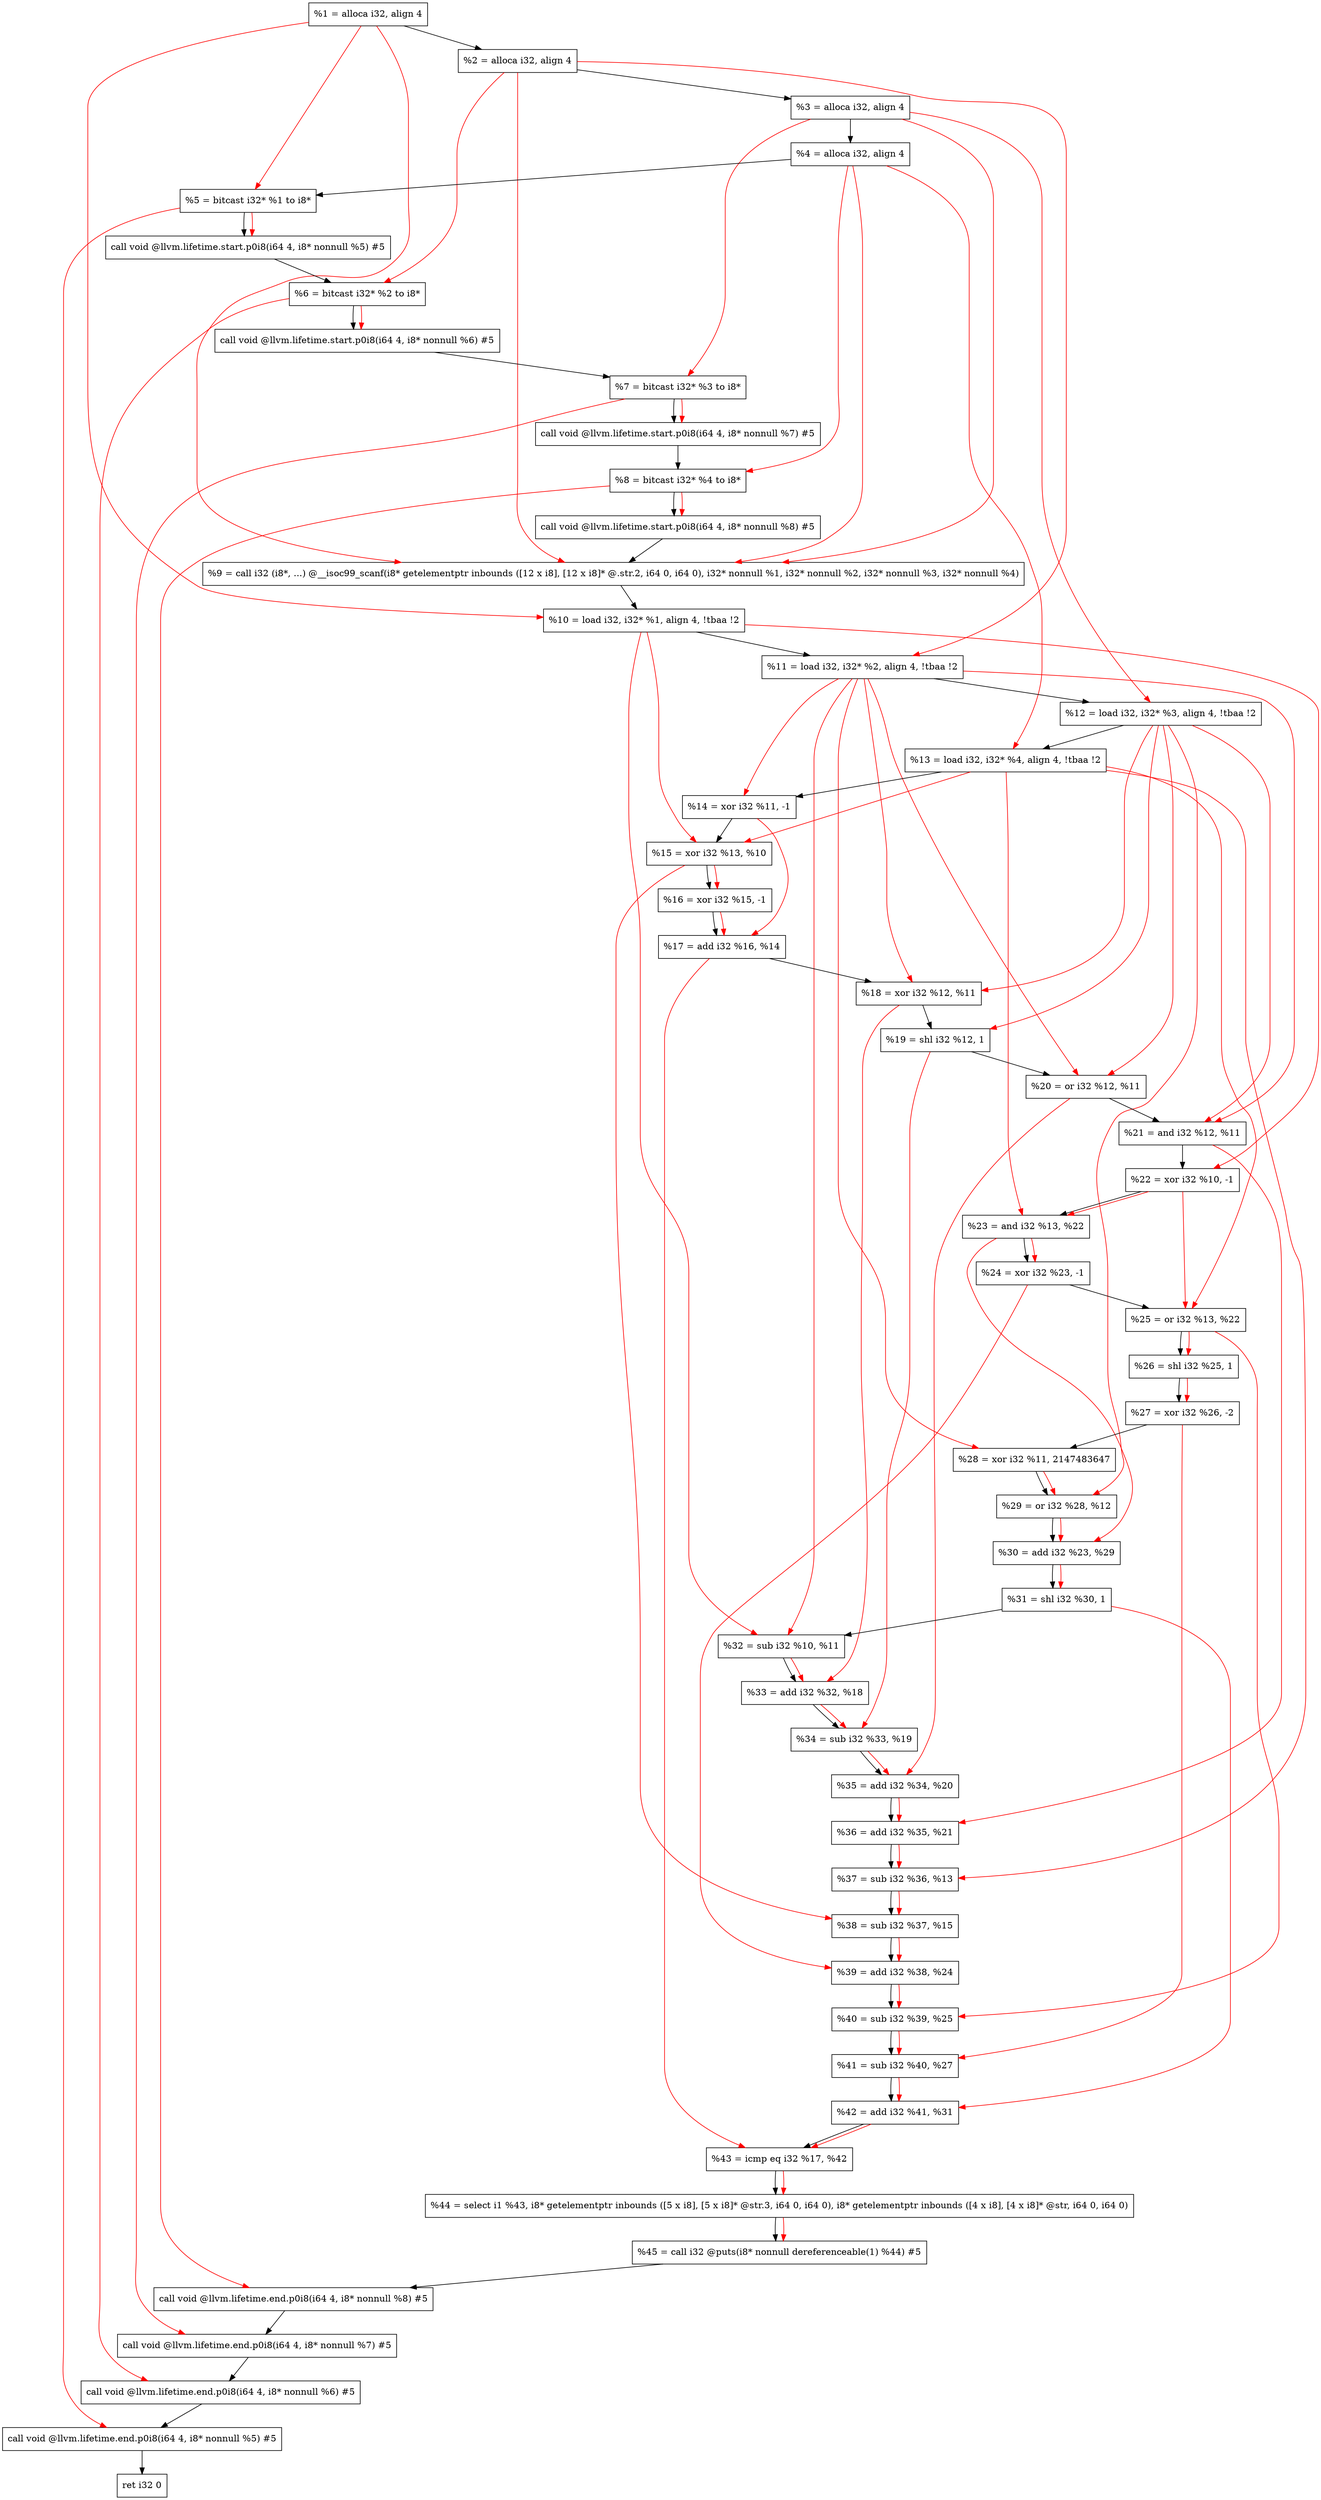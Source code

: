 digraph "DFG for'main' function" {
	Node0x1b87558[shape=record, label="  %1 = alloca i32, align 4"];
	Node0x1b875d8[shape=record, label="  %2 = alloca i32, align 4"];
	Node0x1b87668[shape=record, label="  %3 = alloca i32, align 4"];
	Node0x1b876c8[shape=record, label="  %4 = alloca i32, align 4"];
	Node0x1b87778[shape=record, label="  %5 = bitcast i32* %1 to i8*"];
	Node0x1b87ba8[shape=record, label="  call void @llvm.lifetime.start.p0i8(i64 4, i8* nonnull %5) #5"];
	Node0x1b87c88[shape=record, label="  %6 = bitcast i32* %2 to i8*"];
	Node0x1b87d88[shape=record, label="  call void @llvm.lifetime.start.p0i8(i64 4, i8* nonnull %6) #5"];
	Node0x1b87e48[shape=record, label="  %7 = bitcast i32* %3 to i8*"];
	Node0x1b87ef8[shape=record, label="  call void @llvm.lifetime.start.p0i8(i64 4, i8* nonnull %7) #5"];
	Node0x1b87fb8[shape=record, label="  %8 = bitcast i32* %4 to i8*"];
	Node0x1b88068[shape=record, label="  call void @llvm.lifetime.start.p0i8(i64 4, i8* nonnull %8) #5"];
	Node0x1b82970[shape=record, label="  %9 = call i32 (i8*, ...) @__isoc99_scanf(i8* getelementptr inbounds ([12 x i8], [12 x i8]* @.str.2, i64 0, i64 0), i32* nonnull %1, i32* nonnull %2, i32* nonnull %3, i32* nonnull %4)"];
	Node0x1b88268[shape=record, label="  %10 = load i32, i32* %1, align 4, !tbaa !2"];
	Node0x1b891d8[shape=record, label="  %11 = load i32, i32* %2, align 4, !tbaa !2"];
	Node0x1b89848[shape=record, label="  %12 = load i32, i32* %3, align 4, !tbaa !2"];
	Node0x1b898a8[shape=record, label="  %13 = load i32, i32* %4, align 4, !tbaa !2"];
	Node0x1b89920[shape=record, label="  %14 = xor i32 %11, -1"];
	Node0x1b89990[shape=record, label="  %15 = xor i32 %13, %10"];
	Node0x1b89a00[shape=record, label="  %16 = xor i32 %15, -1"];
	Node0x1b89a70[shape=record, label="  %17 = add i32 %16, %14"];
	Node0x1b89ae0[shape=record, label="  %18 = xor i32 %12, %11"];
	Node0x1b89b50[shape=record, label="  %19 = shl i32 %12, 1"];
	Node0x1b89bc0[shape=record, label="  %20 = or i32 %12, %11"];
	Node0x1b89c30[shape=record, label="  %21 = and i32 %12, %11"];
	Node0x1b89ca0[shape=record, label="  %22 = xor i32 %10, -1"];
	Node0x1b89d10[shape=record, label="  %23 = and i32 %13, %22"];
	Node0x1b89d80[shape=record, label="  %24 = xor i32 %23, -1"];
	Node0x1b89df0[shape=record, label="  %25 = or i32 %13, %22"];
	Node0x1b89e60[shape=record, label="  %26 = shl i32 %25, 1"];
	Node0x1b89ed0[shape=record, label="  %27 = xor i32 %26, -2"];
	Node0x1b89f40[shape=record, label="  %28 = xor i32 %11, 2147483647"];
	Node0x1b89fb0[shape=record, label="  %29 = or i32 %28, %12"];
	Node0x1b8a020[shape=record, label="  %30 = add i32 %23, %29"];
	Node0x1b8a090[shape=record, label="  %31 = shl i32 %30, 1"];
	Node0x1b8a100[shape=record, label="  %32 = sub i32 %10, %11"];
	Node0x1b8a170[shape=record, label="  %33 = add i32 %32, %18"];
	Node0x1b8a1e0[shape=record, label="  %34 = sub i32 %33, %19"];
	Node0x1b8a250[shape=record, label="  %35 = add i32 %34, %20"];
	Node0x1b8a2c0[shape=record, label="  %36 = add i32 %35, %21"];
	Node0x1b8a330[shape=record, label="  %37 = sub i32 %36, %13"];
	Node0x1b8a3a0[shape=record, label="  %38 = sub i32 %37, %15"];
	Node0x1b8a410[shape=record, label="  %39 = add i32 %38, %24"];
	Node0x1b8a480[shape=record, label="  %40 = sub i32 %39, %25"];
	Node0x1b8a4f0[shape=record, label="  %41 = sub i32 %40, %27"];
	Node0x1b8a560[shape=record, label="  %42 = add i32 %41, %31"];
	Node0x1b8a5d0[shape=record, label="  %43 = icmp eq i32 %17, %42"];
	Node0x1b278b8[shape=record, label="  %44 = select i1 %43, i8* getelementptr inbounds ([5 x i8], [5 x i8]* @str.3, i64 0, i64 0), i8* getelementptr inbounds ([4 x i8], [4 x i8]* @str, i64 0, i64 0)"];
	Node0x1b8a660[shape=record, label="  %45 = call i32 @puts(i8* nonnull dereferenceable(1) %44) #5"];
	Node0x1b8a908[shape=record, label="  call void @llvm.lifetime.end.p0i8(i64 4, i8* nonnull %8) #5"];
	Node0x1b8aa68[shape=record, label="  call void @llvm.lifetime.end.p0i8(i64 4, i8* nonnull %7) #5"];
	Node0x1b8ab78[shape=record, label="  call void @llvm.lifetime.end.p0i8(i64 4, i8* nonnull %6) #5"];
	Node0x1b8ac88[shape=record, label="  call void @llvm.lifetime.end.p0i8(i64 4, i8* nonnull %5) #5"];
	Node0x1b8ad48[shape=record, label="  ret i32 0"];
	Node0x1b87558 -> Node0x1b875d8;
	Node0x1b875d8 -> Node0x1b87668;
	Node0x1b87668 -> Node0x1b876c8;
	Node0x1b876c8 -> Node0x1b87778;
	Node0x1b87778 -> Node0x1b87ba8;
	Node0x1b87ba8 -> Node0x1b87c88;
	Node0x1b87c88 -> Node0x1b87d88;
	Node0x1b87d88 -> Node0x1b87e48;
	Node0x1b87e48 -> Node0x1b87ef8;
	Node0x1b87ef8 -> Node0x1b87fb8;
	Node0x1b87fb8 -> Node0x1b88068;
	Node0x1b88068 -> Node0x1b82970;
	Node0x1b82970 -> Node0x1b88268;
	Node0x1b88268 -> Node0x1b891d8;
	Node0x1b891d8 -> Node0x1b89848;
	Node0x1b89848 -> Node0x1b898a8;
	Node0x1b898a8 -> Node0x1b89920;
	Node0x1b89920 -> Node0x1b89990;
	Node0x1b89990 -> Node0x1b89a00;
	Node0x1b89a00 -> Node0x1b89a70;
	Node0x1b89a70 -> Node0x1b89ae0;
	Node0x1b89ae0 -> Node0x1b89b50;
	Node0x1b89b50 -> Node0x1b89bc0;
	Node0x1b89bc0 -> Node0x1b89c30;
	Node0x1b89c30 -> Node0x1b89ca0;
	Node0x1b89ca0 -> Node0x1b89d10;
	Node0x1b89d10 -> Node0x1b89d80;
	Node0x1b89d80 -> Node0x1b89df0;
	Node0x1b89df0 -> Node0x1b89e60;
	Node0x1b89e60 -> Node0x1b89ed0;
	Node0x1b89ed0 -> Node0x1b89f40;
	Node0x1b89f40 -> Node0x1b89fb0;
	Node0x1b89fb0 -> Node0x1b8a020;
	Node0x1b8a020 -> Node0x1b8a090;
	Node0x1b8a090 -> Node0x1b8a100;
	Node0x1b8a100 -> Node0x1b8a170;
	Node0x1b8a170 -> Node0x1b8a1e0;
	Node0x1b8a1e0 -> Node0x1b8a250;
	Node0x1b8a250 -> Node0x1b8a2c0;
	Node0x1b8a2c0 -> Node0x1b8a330;
	Node0x1b8a330 -> Node0x1b8a3a0;
	Node0x1b8a3a0 -> Node0x1b8a410;
	Node0x1b8a410 -> Node0x1b8a480;
	Node0x1b8a480 -> Node0x1b8a4f0;
	Node0x1b8a4f0 -> Node0x1b8a560;
	Node0x1b8a560 -> Node0x1b8a5d0;
	Node0x1b8a5d0 -> Node0x1b278b8;
	Node0x1b278b8 -> Node0x1b8a660;
	Node0x1b8a660 -> Node0x1b8a908;
	Node0x1b8a908 -> Node0x1b8aa68;
	Node0x1b8aa68 -> Node0x1b8ab78;
	Node0x1b8ab78 -> Node0x1b8ac88;
	Node0x1b8ac88 -> Node0x1b8ad48;
edge [color=red]
	Node0x1b87558 -> Node0x1b87778;
	Node0x1b87778 -> Node0x1b87ba8;
	Node0x1b875d8 -> Node0x1b87c88;
	Node0x1b87c88 -> Node0x1b87d88;
	Node0x1b87668 -> Node0x1b87e48;
	Node0x1b87e48 -> Node0x1b87ef8;
	Node0x1b876c8 -> Node0x1b87fb8;
	Node0x1b87fb8 -> Node0x1b88068;
	Node0x1b87558 -> Node0x1b82970;
	Node0x1b875d8 -> Node0x1b82970;
	Node0x1b87668 -> Node0x1b82970;
	Node0x1b876c8 -> Node0x1b82970;
	Node0x1b87558 -> Node0x1b88268;
	Node0x1b875d8 -> Node0x1b891d8;
	Node0x1b87668 -> Node0x1b89848;
	Node0x1b876c8 -> Node0x1b898a8;
	Node0x1b891d8 -> Node0x1b89920;
	Node0x1b898a8 -> Node0x1b89990;
	Node0x1b88268 -> Node0x1b89990;
	Node0x1b89990 -> Node0x1b89a00;
	Node0x1b89a00 -> Node0x1b89a70;
	Node0x1b89920 -> Node0x1b89a70;
	Node0x1b89848 -> Node0x1b89ae0;
	Node0x1b891d8 -> Node0x1b89ae0;
	Node0x1b89848 -> Node0x1b89b50;
	Node0x1b89848 -> Node0x1b89bc0;
	Node0x1b891d8 -> Node0x1b89bc0;
	Node0x1b89848 -> Node0x1b89c30;
	Node0x1b891d8 -> Node0x1b89c30;
	Node0x1b88268 -> Node0x1b89ca0;
	Node0x1b898a8 -> Node0x1b89d10;
	Node0x1b89ca0 -> Node0x1b89d10;
	Node0x1b89d10 -> Node0x1b89d80;
	Node0x1b898a8 -> Node0x1b89df0;
	Node0x1b89ca0 -> Node0x1b89df0;
	Node0x1b89df0 -> Node0x1b89e60;
	Node0x1b89e60 -> Node0x1b89ed0;
	Node0x1b891d8 -> Node0x1b89f40;
	Node0x1b89f40 -> Node0x1b89fb0;
	Node0x1b89848 -> Node0x1b89fb0;
	Node0x1b89d10 -> Node0x1b8a020;
	Node0x1b89fb0 -> Node0x1b8a020;
	Node0x1b8a020 -> Node0x1b8a090;
	Node0x1b88268 -> Node0x1b8a100;
	Node0x1b891d8 -> Node0x1b8a100;
	Node0x1b8a100 -> Node0x1b8a170;
	Node0x1b89ae0 -> Node0x1b8a170;
	Node0x1b8a170 -> Node0x1b8a1e0;
	Node0x1b89b50 -> Node0x1b8a1e0;
	Node0x1b8a1e0 -> Node0x1b8a250;
	Node0x1b89bc0 -> Node0x1b8a250;
	Node0x1b8a250 -> Node0x1b8a2c0;
	Node0x1b89c30 -> Node0x1b8a2c0;
	Node0x1b8a2c0 -> Node0x1b8a330;
	Node0x1b898a8 -> Node0x1b8a330;
	Node0x1b8a330 -> Node0x1b8a3a0;
	Node0x1b89990 -> Node0x1b8a3a0;
	Node0x1b8a3a0 -> Node0x1b8a410;
	Node0x1b89d80 -> Node0x1b8a410;
	Node0x1b8a410 -> Node0x1b8a480;
	Node0x1b89df0 -> Node0x1b8a480;
	Node0x1b8a480 -> Node0x1b8a4f0;
	Node0x1b89ed0 -> Node0x1b8a4f0;
	Node0x1b8a4f0 -> Node0x1b8a560;
	Node0x1b8a090 -> Node0x1b8a560;
	Node0x1b89a70 -> Node0x1b8a5d0;
	Node0x1b8a560 -> Node0x1b8a5d0;
	Node0x1b8a5d0 -> Node0x1b278b8;
	Node0x1b278b8 -> Node0x1b8a660;
	Node0x1b87fb8 -> Node0x1b8a908;
	Node0x1b87e48 -> Node0x1b8aa68;
	Node0x1b87c88 -> Node0x1b8ab78;
	Node0x1b87778 -> Node0x1b8ac88;
}
